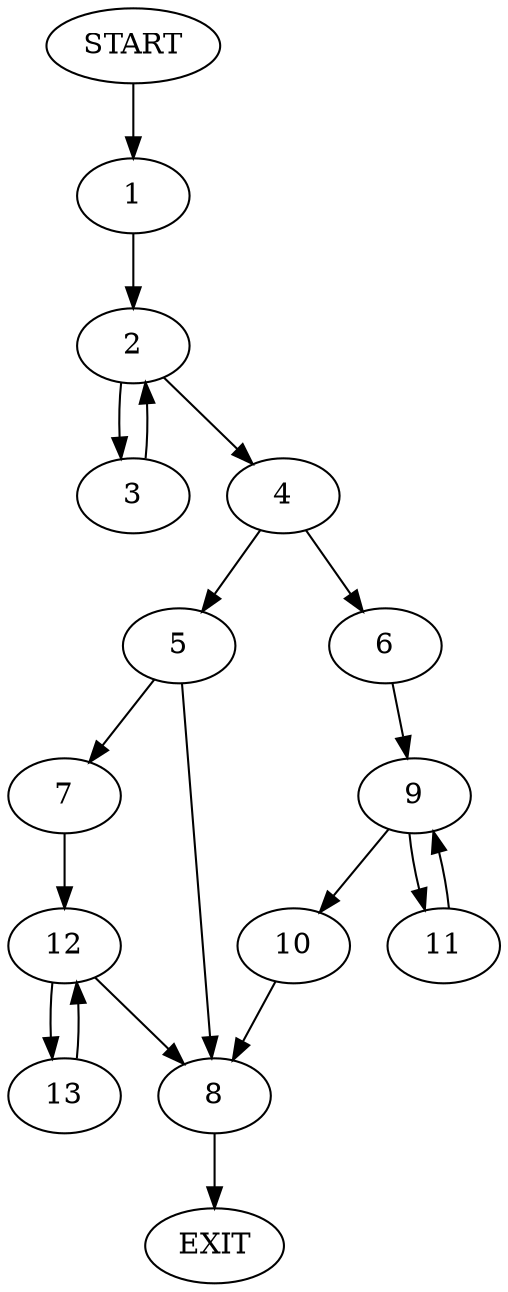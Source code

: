 digraph {
0 [label="START"]
14 [label="EXIT"]
0 -> 1
1 -> 2
2 -> 3
2 -> 4
3 -> 2
4 -> 5
4 -> 6
5 -> 7
5 -> 8
6 -> 9
9 -> 10
9 -> 11
11 -> 9
10 -> 8
8 -> 14
7 -> 12
12 -> 13
12 -> 8
13 -> 12
}
